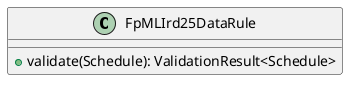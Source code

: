 @startuml

    class FpMLIrd25DataRule [[FpMLIrd25DataRule.html]] {
        +validate(Schedule): ValidationResult<Schedule>
    }

@enduml
